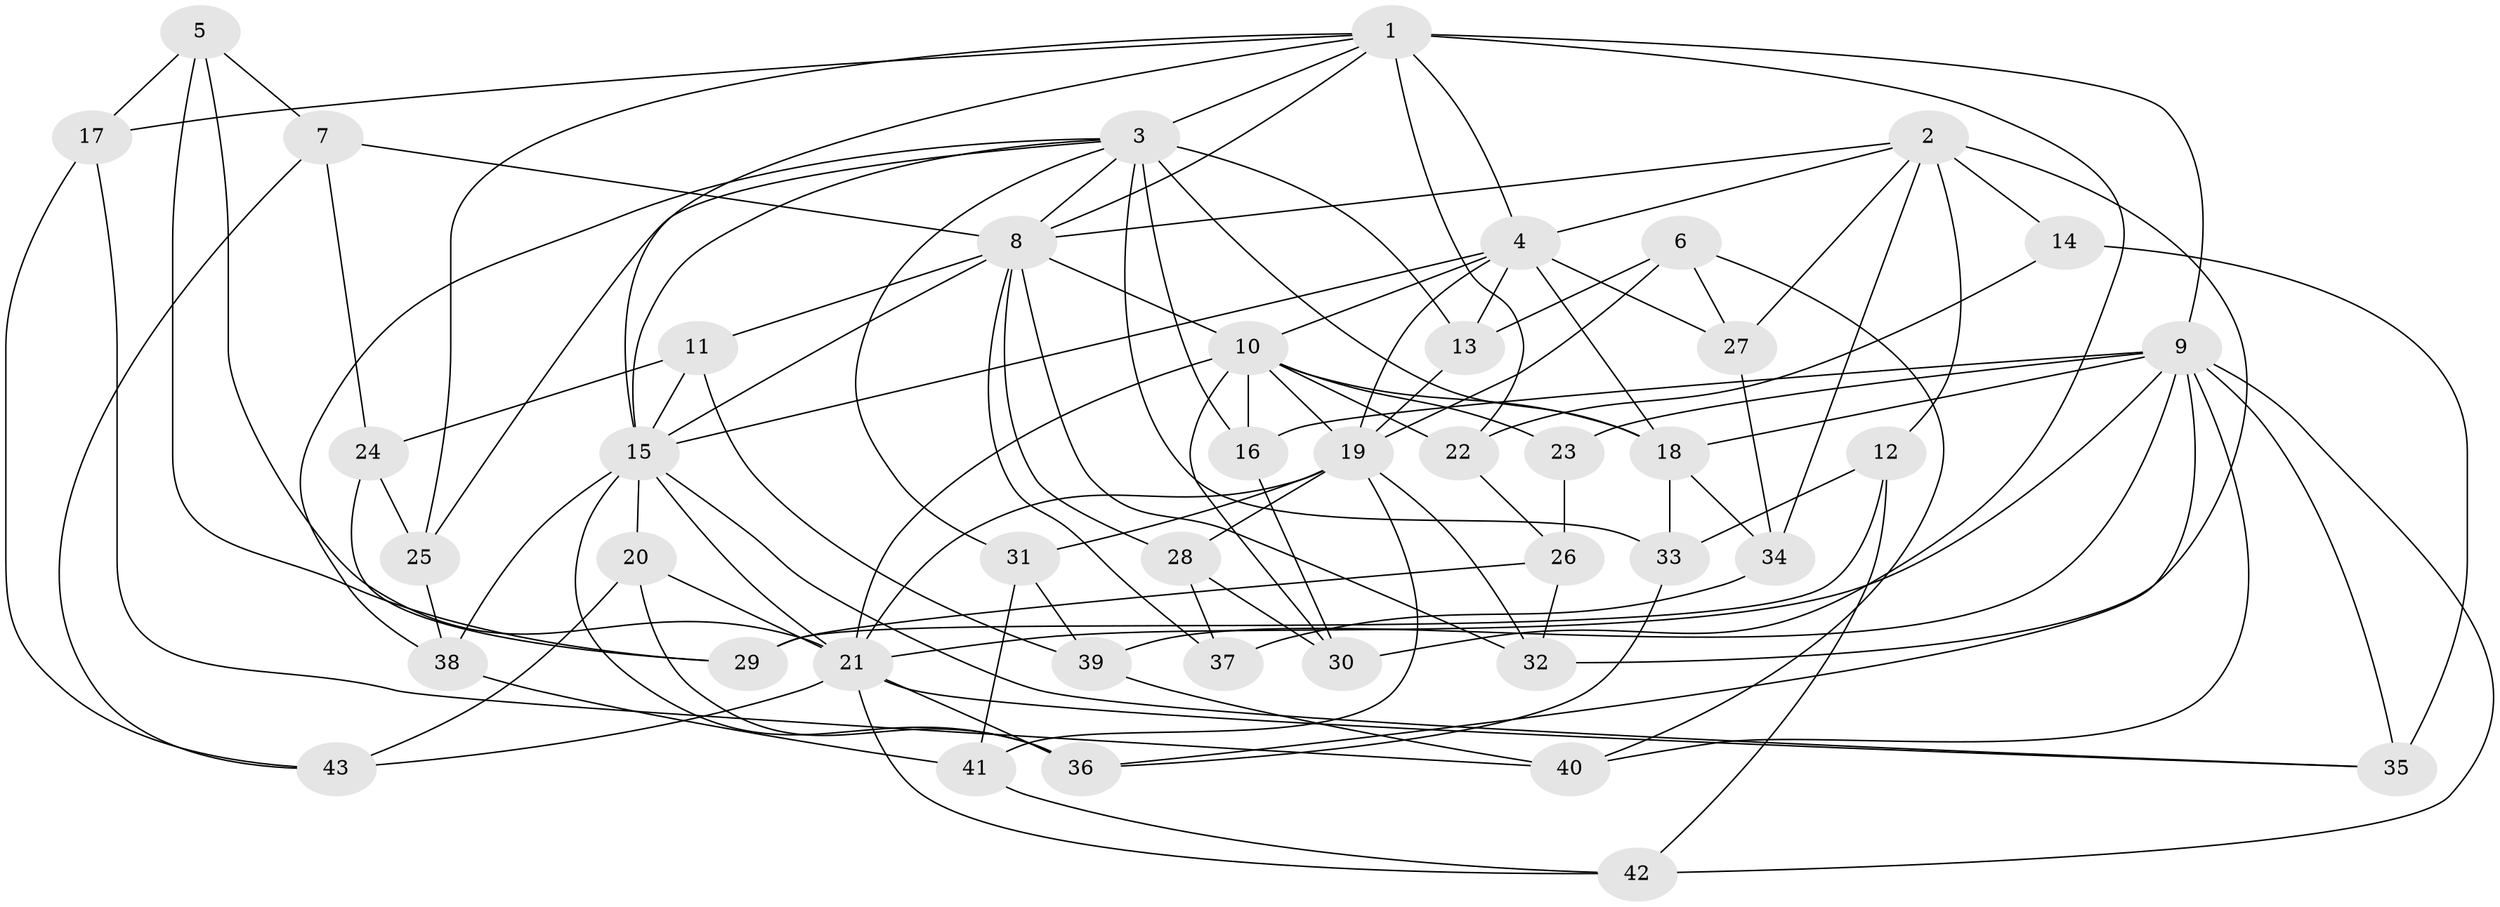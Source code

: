 // original degree distribution, {4: 1.0}
// Generated by graph-tools (version 1.1) at 2025/38/03/09/25 02:38:12]
// undirected, 43 vertices, 112 edges
graph export_dot {
graph [start="1"]
  node [color=gray90,style=filled];
  1;
  2;
  3;
  4;
  5;
  6;
  7;
  8;
  9;
  10;
  11;
  12;
  13;
  14;
  15;
  16;
  17;
  18;
  19;
  20;
  21;
  22;
  23;
  24;
  25;
  26;
  27;
  28;
  29;
  30;
  31;
  32;
  33;
  34;
  35;
  36;
  37;
  38;
  39;
  40;
  41;
  42;
  43;
  1 -- 3 [weight=1.0];
  1 -- 4 [weight=1.0];
  1 -- 8 [weight=1.0];
  1 -- 9 [weight=2.0];
  1 -- 15 [weight=1.0];
  1 -- 17 [weight=1.0];
  1 -- 22 [weight=1.0];
  1 -- 25 [weight=1.0];
  1 -- 30 [weight=1.0];
  2 -- 4 [weight=1.0];
  2 -- 8 [weight=1.0];
  2 -- 12 [weight=1.0];
  2 -- 14 [weight=2.0];
  2 -- 27 [weight=1.0];
  2 -- 32 [weight=1.0];
  2 -- 34 [weight=3.0];
  3 -- 8 [weight=1.0];
  3 -- 13 [weight=2.0];
  3 -- 15 [weight=1.0];
  3 -- 16 [weight=1.0];
  3 -- 18 [weight=2.0];
  3 -- 25 [weight=1.0];
  3 -- 31 [weight=1.0];
  3 -- 33 [weight=1.0];
  3 -- 38 [weight=1.0];
  4 -- 10 [weight=1.0];
  4 -- 13 [weight=2.0];
  4 -- 15 [weight=1.0];
  4 -- 18 [weight=1.0];
  4 -- 19 [weight=2.0];
  4 -- 27 [weight=1.0];
  5 -- 7 [weight=1.0];
  5 -- 17 [weight=1.0];
  5 -- 21 [weight=1.0];
  5 -- 29 [weight=1.0];
  6 -- 13 [weight=1.0];
  6 -- 19 [weight=1.0];
  6 -- 27 [weight=1.0];
  6 -- 40 [weight=1.0];
  7 -- 8 [weight=1.0];
  7 -- 24 [weight=1.0];
  7 -- 43 [weight=1.0];
  8 -- 10 [weight=1.0];
  8 -- 11 [weight=1.0];
  8 -- 15 [weight=1.0];
  8 -- 28 [weight=1.0];
  8 -- 32 [weight=1.0];
  8 -- 37 [weight=1.0];
  9 -- 16 [weight=1.0];
  9 -- 18 [weight=1.0];
  9 -- 21 [weight=1.0];
  9 -- 23 [weight=2.0];
  9 -- 35 [weight=1.0];
  9 -- 36 [weight=1.0];
  9 -- 39 [weight=1.0];
  9 -- 40 [weight=1.0];
  9 -- 42 [weight=1.0];
  10 -- 16 [weight=1.0];
  10 -- 18 [weight=1.0];
  10 -- 19 [weight=1.0];
  10 -- 21 [weight=2.0];
  10 -- 22 [weight=1.0];
  10 -- 23 [weight=1.0];
  10 -- 30 [weight=1.0];
  11 -- 15 [weight=1.0];
  11 -- 24 [weight=1.0];
  11 -- 39 [weight=1.0];
  12 -- 29 [weight=1.0];
  12 -- 33 [weight=1.0];
  12 -- 42 [weight=1.0];
  13 -- 19 [weight=1.0];
  14 -- 22 [weight=1.0];
  14 -- 35 [weight=1.0];
  15 -- 20 [weight=1.0];
  15 -- 21 [weight=2.0];
  15 -- 35 [weight=1.0];
  15 -- 36 [weight=2.0];
  15 -- 38 [weight=1.0];
  16 -- 30 [weight=1.0];
  17 -- 40 [weight=1.0];
  17 -- 43 [weight=1.0];
  18 -- 33 [weight=1.0];
  18 -- 34 [weight=2.0];
  19 -- 21 [weight=1.0];
  19 -- 28 [weight=1.0];
  19 -- 31 [weight=1.0];
  19 -- 32 [weight=1.0];
  19 -- 41 [weight=1.0];
  20 -- 21 [weight=1.0];
  20 -- 36 [weight=1.0];
  20 -- 43 [weight=1.0];
  21 -- 35 [weight=1.0];
  21 -- 36 [weight=1.0];
  21 -- 42 [weight=1.0];
  21 -- 43 [weight=1.0];
  22 -- 26 [weight=1.0];
  23 -- 26 [weight=1.0];
  24 -- 25 [weight=1.0];
  24 -- 29 [weight=1.0];
  25 -- 38 [weight=1.0];
  26 -- 29 [weight=1.0];
  26 -- 32 [weight=1.0];
  27 -- 34 [weight=1.0];
  28 -- 30 [weight=1.0];
  28 -- 37 [weight=1.0];
  31 -- 39 [weight=1.0];
  31 -- 41 [weight=1.0];
  33 -- 36 [weight=1.0];
  34 -- 37 [weight=2.0];
  38 -- 41 [weight=1.0];
  39 -- 40 [weight=1.0];
  41 -- 42 [weight=1.0];
}
